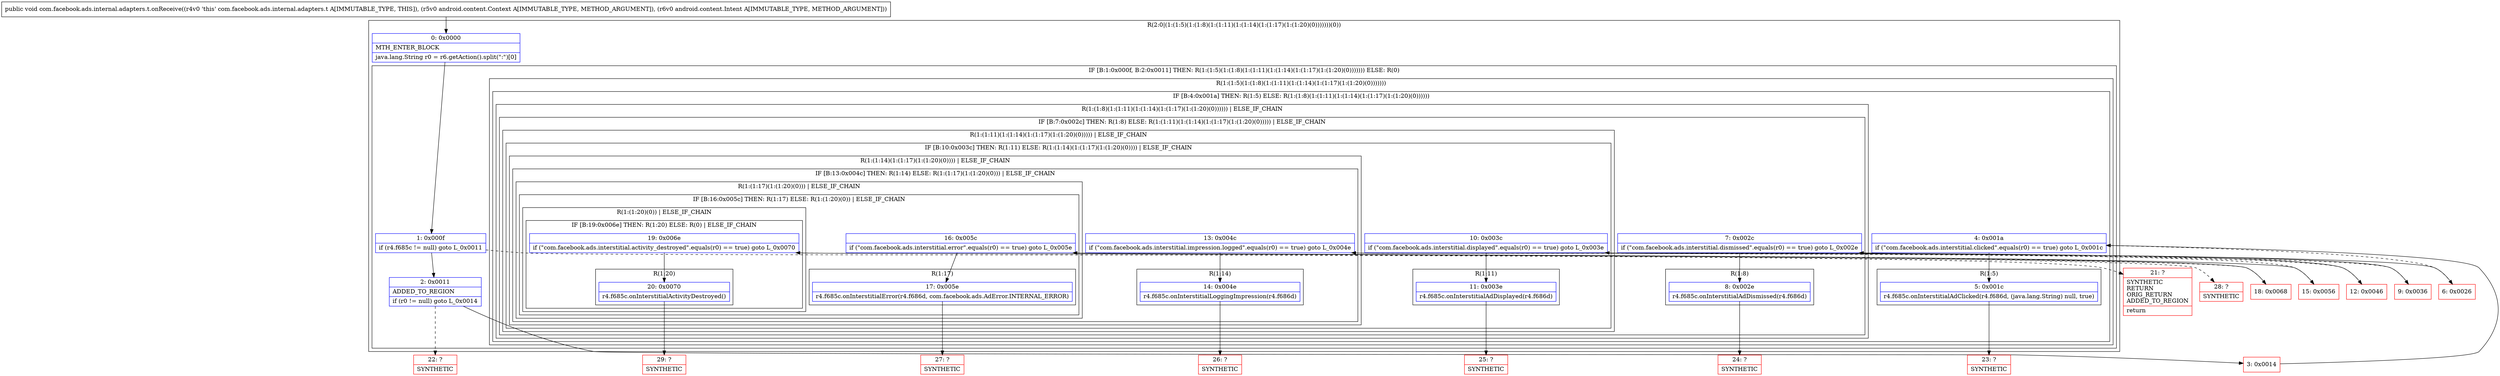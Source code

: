 digraph "CFG forcom.facebook.ads.internal.adapters.t.onReceive(Landroid\/content\/Context;Landroid\/content\/Intent;)V" {
subgraph cluster_Region_175756165 {
label = "R(2:0|(1:(1:5)(1:(1:8)(1:(1:11)(1:(1:14)(1:(1:17)(1:(1:20)(0)))))))(0))";
node [shape=record,color=blue];
Node_0 [shape=record,label="{0\:\ 0x0000|MTH_ENTER_BLOCK\l|java.lang.String r0 = r6.getAction().split(\":\")[0]\l}"];
subgraph cluster_IfRegion_320765386 {
label = "IF [B:1:0x000f, B:2:0x0011] THEN: R(1:(1:5)(1:(1:8)(1:(1:11)(1:(1:14)(1:(1:17)(1:(1:20)(0))))))) ELSE: R(0)";
node [shape=record,color=blue];
Node_1 [shape=record,label="{1\:\ 0x000f|if (r4.f685c != null) goto L_0x0011\l}"];
Node_2 [shape=record,label="{2\:\ 0x0011|ADDED_TO_REGION\l|if (r0 != null) goto L_0x0014\l}"];
subgraph cluster_Region_731826139 {
label = "R(1:(1:5)(1:(1:8)(1:(1:11)(1:(1:14)(1:(1:17)(1:(1:20)(0)))))))";
node [shape=record,color=blue];
subgraph cluster_IfRegion_445967141 {
label = "IF [B:4:0x001a] THEN: R(1:5) ELSE: R(1:(1:8)(1:(1:11)(1:(1:14)(1:(1:17)(1:(1:20)(0))))))";
node [shape=record,color=blue];
Node_4 [shape=record,label="{4\:\ 0x001a|if (\"com.facebook.ads.interstitial.clicked\".equals(r0) == true) goto L_0x001c\l}"];
subgraph cluster_Region_50829017 {
label = "R(1:5)";
node [shape=record,color=blue];
Node_5 [shape=record,label="{5\:\ 0x001c|r4.f685c.onInterstitialAdClicked(r4.f686d, (java.lang.String) null, true)\l}"];
}
subgraph cluster_Region_1867766890 {
label = "R(1:(1:8)(1:(1:11)(1:(1:14)(1:(1:17)(1:(1:20)(0)))))) | ELSE_IF_CHAIN\l";
node [shape=record,color=blue];
subgraph cluster_IfRegion_710705536 {
label = "IF [B:7:0x002c] THEN: R(1:8) ELSE: R(1:(1:11)(1:(1:14)(1:(1:17)(1:(1:20)(0))))) | ELSE_IF_CHAIN\l";
node [shape=record,color=blue];
Node_7 [shape=record,label="{7\:\ 0x002c|if (\"com.facebook.ads.interstitial.dismissed\".equals(r0) == true) goto L_0x002e\l}"];
subgraph cluster_Region_1014350807 {
label = "R(1:8)";
node [shape=record,color=blue];
Node_8 [shape=record,label="{8\:\ 0x002e|r4.f685c.onInterstitialAdDismissed(r4.f686d)\l}"];
}
subgraph cluster_Region_1627945885 {
label = "R(1:(1:11)(1:(1:14)(1:(1:17)(1:(1:20)(0))))) | ELSE_IF_CHAIN\l";
node [shape=record,color=blue];
subgraph cluster_IfRegion_1862109877 {
label = "IF [B:10:0x003c] THEN: R(1:11) ELSE: R(1:(1:14)(1:(1:17)(1:(1:20)(0)))) | ELSE_IF_CHAIN\l";
node [shape=record,color=blue];
Node_10 [shape=record,label="{10\:\ 0x003c|if (\"com.facebook.ads.interstitial.displayed\".equals(r0) == true) goto L_0x003e\l}"];
subgraph cluster_Region_1585875003 {
label = "R(1:11)";
node [shape=record,color=blue];
Node_11 [shape=record,label="{11\:\ 0x003e|r4.f685c.onInterstitialAdDisplayed(r4.f686d)\l}"];
}
subgraph cluster_Region_793227021 {
label = "R(1:(1:14)(1:(1:17)(1:(1:20)(0)))) | ELSE_IF_CHAIN\l";
node [shape=record,color=blue];
subgraph cluster_IfRegion_250432141 {
label = "IF [B:13:0x004c] THEN: R(1:14) ELSE: R(1:(1:17)(1:(1:20)(0))) | ELSE_IF_CHAIN\l";
node [shape=record,color=blue];
Node_13 [shape=record,label="{13\:\ 0x004c|if (\"com.facebook.ads.interstitial.impression.logged\".equals(r0) == true) goto L_0x004e\l}"];
subgraph cluster_Region_1035905609 {
label = "R(1:14)";
node [shape=record,color=blue];
Node_14 [shape=record,label="{14\:\ 0x004e|r4.f685c.onInterstitialLoggingImpression(r4.f686d)\l}"];
}
subgraph cluster_Region_533261040 {
label = "R(1:(1:17)(1:(1:20)(0))) | ELSE_IF_CHAIN\l";
node [shape=record,color=blue];
subgraph cluster_IfRegion_857556406 {
label = "IF [B:16:0x005c] THEN: R(1:17) ELSE: R(1:(1:20)(0)) | ELSE_IF_CHAIN\l";
node [shape=record,color=blue];
Node_16 [shape=record,label="{16\:\ 0x005c|if (\"com.facebook.ads.interstitial.error\".equals(r0) == true) goto L_0x005e\l}"];
subgraph cluster_Region_1977970274 {
label = "R(1:17)";
node [shape=record,color=blue];
Node_17 [shape=record,label="{17\:\ 0x005e|r4.f685c.onInterstitialError(r4.f686d, com.facebook.ads.AdError.INTERNAL_ERROR)\l}"];
}
subgraph cluster_Region_1732810772 {
label = "R(1:(1:20)(0)) | ELSE_IF_CHAIN\l";
node [shape=record,color=blue];
subgraph cluster_IfRegion_2097386196 {
label = "IF [B:19:0x006e] THEN: R(1:20) ELSE: R(0) | ELSE_IF_CHAIN\l";
node [shape=record,color=blue];
Node_19 [shape=record,label="{19\:\ 0x006e|if (\"com.facebook.ads.interstitial.activity_destroyed\".equals(r0) == true) goto L_0x0070\l}"];
subgraph cluster_Region_795642454 {
label = "R(1:20)";
node [shape=record,color=blue];
Node_20 [shape=record,label="{20\:\ 0x0070|r4.f685c.onInterstitialActivityDestroyed()\l}"];
}
subgraph cluster_Region_1999338017 {
label = "R(0)";
node [shape=record,color=blue];
}
}
}
}
}
}
}
}
}
}
}
}
}
subgraph cluster_Region_702778584 {
label = "R(0)";
node [shape=record,color=blue];
}
}
}
Node_3 [shape=record,color=red,label="{3\:\ 0x0014}"];
Node_6 [shape=record,color=red,label="{6\:\ 0x0026}"];
Node_9 [shape=record,color=red,label="{9\:\ 0x0036}"];
Node_12 [shape=record,color=red,label="{12\:\ 0x0046}"];
Node_15 [shape=record,color=red,label="{15\:\ 0x0056}"];
Node_18 [shape=record,color=red,label="{18\:\ 0x0068}"];
Node_21 [shape=record,color=red,label="{21\:\ ?|SYNTHETIC\lRETURN\lORIG_RETURN\lADDED_TO_REGION\l|return\l}"];
Node_22 [shape=record,color=red,label="{22\:\ ?|SYNTHETIC\l}"];
Node_23 [shape=record,color=red,label="{23\:\ ?|SYNTHETIC\l}"];
Node_24 [shape=record,color=red,label="{24\:\ ?|SYNTHETIC\l}"];
Node_25 [shape=record,color=red,label="{25\:\ ?|SYNTHETIC\l}"];
Node_26 [shape=record,color=red,label="{26\:\ ?|SYNTHETIC\l}"];
Node_27 [shape=record,color=red,label="{27\:\ ?|SYNTHETIC\l}"];
Node_28 [shape=record,color=red,label="{28\:\ ?|SYNTHETIC\l}"];
Node_29 [shape=record,color=red,label="{29\:\ ?|SYNTHETIC\l}"];
MethodNode[shape=record,label="{public void com.facebook.ads.internal.adapters.t.onReceive((r4v0 'this' com.facebook.ads.internal.adapters.t A[IMMUTABLE_TYPE, THIS]), (r5v0 android.content.Context A[IMMUTABLE_TYPE, METHOD_ARGUMENT]), (r6v0 android.content.Intent A[IMMUTABLE_TYPE, METHOD_ARGUMENT])) }"];
MethodNode -> Node_0;
Node_0 -> Node_1;
Node_1 -> Node_2;
Node_1 -> Node_21[style=dashed];
Node_2 -> Node_3;
Node_2 -> Node_22[style=dashed];
Node_4 -> Node_5;
Node_4 -> Node_6[style=dashed];
Node_5 -> Node_23;
Node_7 -> Node_8;
Node_7 -> Node_9[style=dashed];
Node_8 -> Node_24;
Node_10 -> Node_11;
Node_10 -> Node_12[style=dashed];
Node_11 -> Node_25;
Node_13 -> Node_14;
Node_13 -> Node_15[style=dashed];
Node_14 -> Node_26;
Node_16 -> Node_17;
Node_16 -> Node_18[style=dashed];
Node_17 -> Node_27;
Node_19 -> Node_20;
Node_19 -> Node_28[style=dashed];
Node_20 -> Node_29;
Node_3 -> Node_4;
Node_6 -> Node_7;
Node_9 -> Node_10;
Node_12 -> Node_13;
Node_15 -> Node_16;
Node_18 -> Node_19;
}

